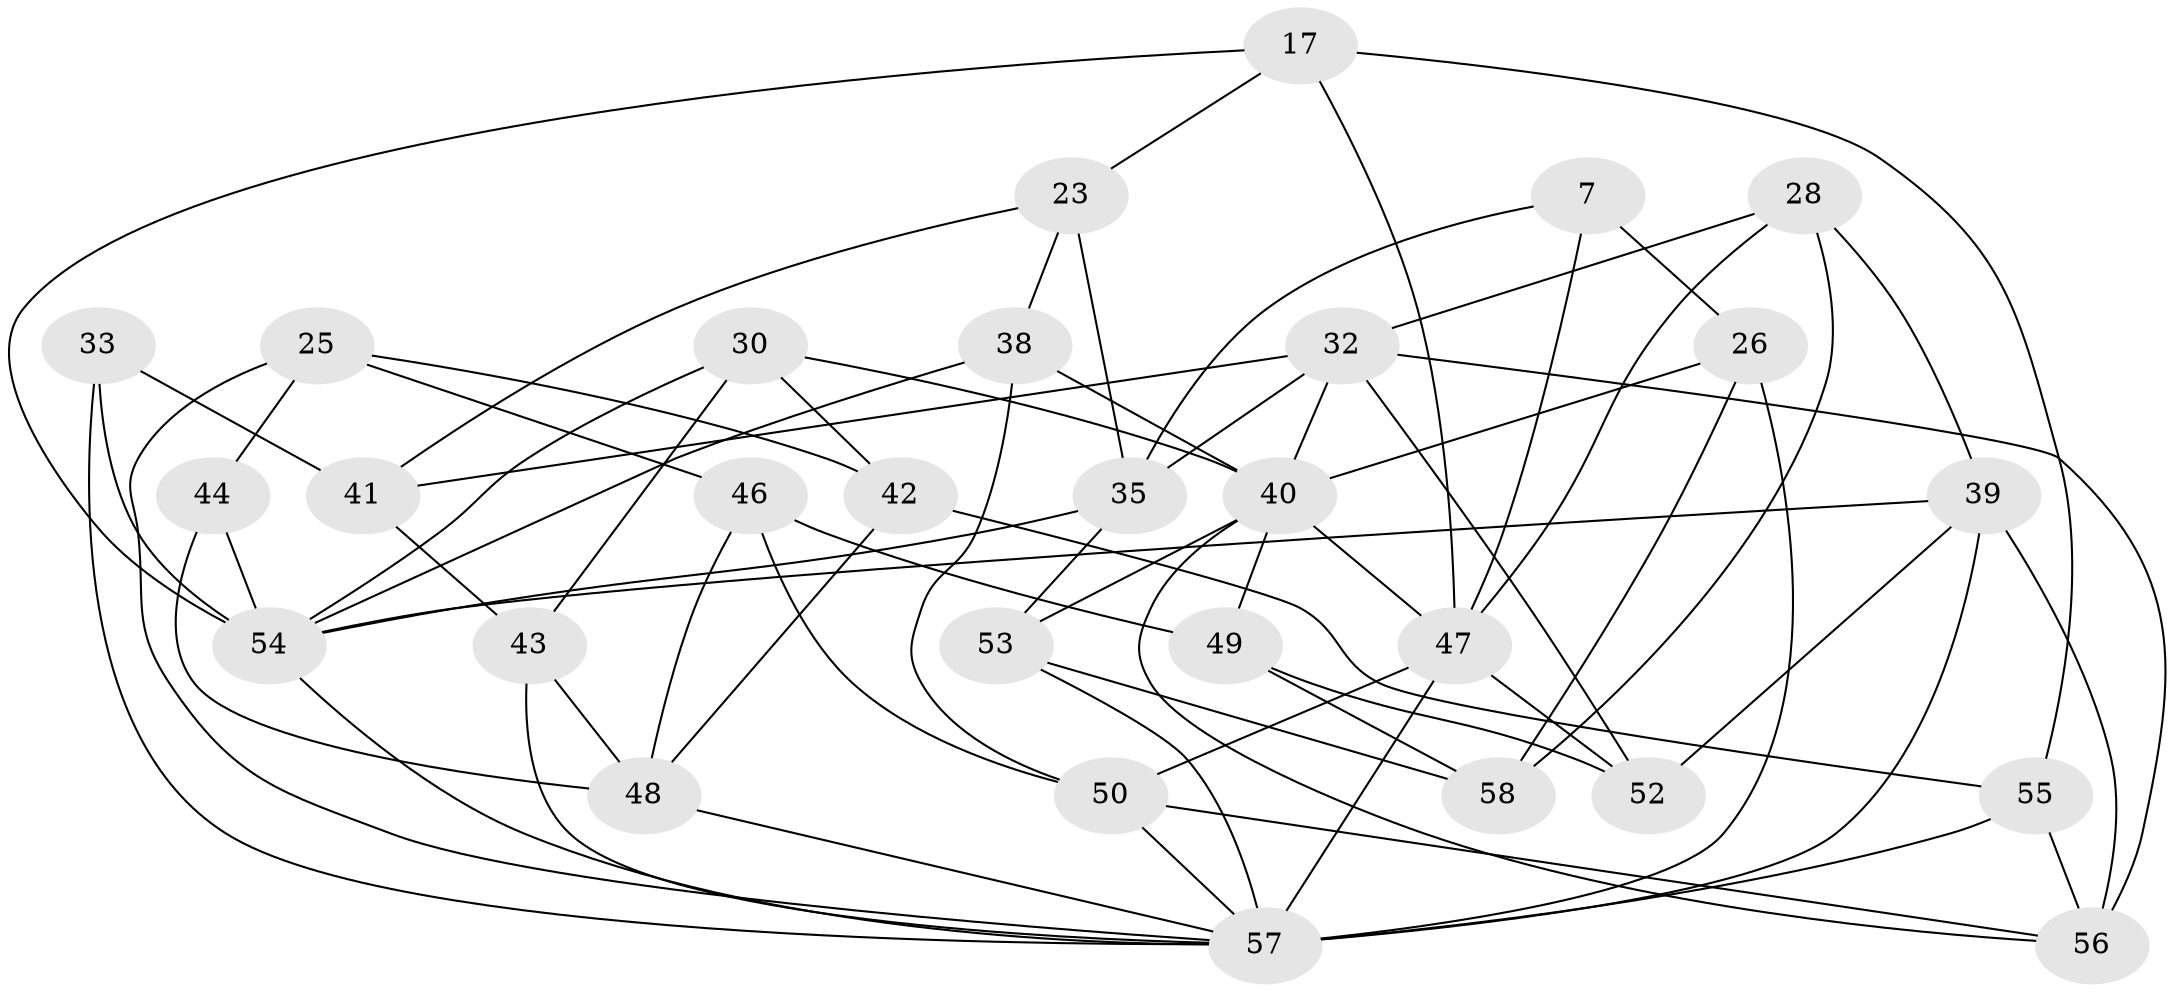 // original degree distribution, {4: 1.0}
// Generated by graph-tools (version 1.1) at 2025/57/03/09/25 04:57:19]
// undirected, 29 vertices, 69 edges
graph export_dot {
graph [start="1"]
  node [color=gray90,style=filled];
  7;
  17 [super="+14"];
  23;
  25;
  26 [super="+15"];
  28;
  30;
  32 [super="+21"];
  33 [super="+6"];
  35 [super="+1"];
  38;
  39 [super="+20"];
  40 [super="+10+12"];
  41;
  42;
  43 [super="+19"];
  44;
  46;
  47 [super="+45+37"];
  48 [super="+18"];
  49;
  50 [super="+5+31"];
  52;
  53;
  54 [super="+34+22"];
  55;
  56 [super="+2"];
  57 [super="+11+27+51+24"];
  58;
  7 -- 35 [weight=2];
  7 -- 26;
  7 -- 47;
  17 -- 54 [weight=2];
  17 -- 23;
  17 -- 55;
  17 -- 47 [weight=2];
  23 -- 38;
  23 -- 41;
  23 -- 35;
  25 -- 46;
  25 -- 44;
  25 -- 42;
  25 -- 57;
  26 -- 40;
  26 -- 57 [weight=3];
  26 -- 58;
  28 -- 58;
  28 -- 39;
  28 -- 47;
  28 -- 32;
  30 -- 42;
  30 -- 43;
  30 -- 54;
  30 -- 40;
  32 -- 40;
  32 -- 52;
  32 -- 35;
  32 -- 41;
  32 -- 56;
  33 -- 57 [weight=2];
  33 -- 54 [weight=3];
  33 -- 41;
  35 -- 53;
  35 -- 54;
  38 -- 50;
  38 -- 54;
  38 -- 40;
  39 -- 56 [weight=2];
  39 -- 52;
  39 -- 54;
  39 -- 57;
  40 -- 56;
  40 -- 49;
  40 -- 53;
  40 -- 47;
  41 -- 43;
  42 -- 55;
  42 -- 48;
  43 -- 57 [weight=2];
  43 -- 48 [weight=2];
  44 -- 48;
  44 -- 54 [weight=2];
  46 -- 49;
  46 -- 48;
  46 -- 50;
  47 -- 52;
  47 -- 57 [weight=4];
  47 -- 50 [weight=4];
  48 -- 57;
  49 -- 52;
  49 -- 58;
  50 -- 56;
  50 -- 57;
  53 -- 58;
  53 -- 57;
  54 -- 57;
  55 -- 56;
  55 -- 57;
}
